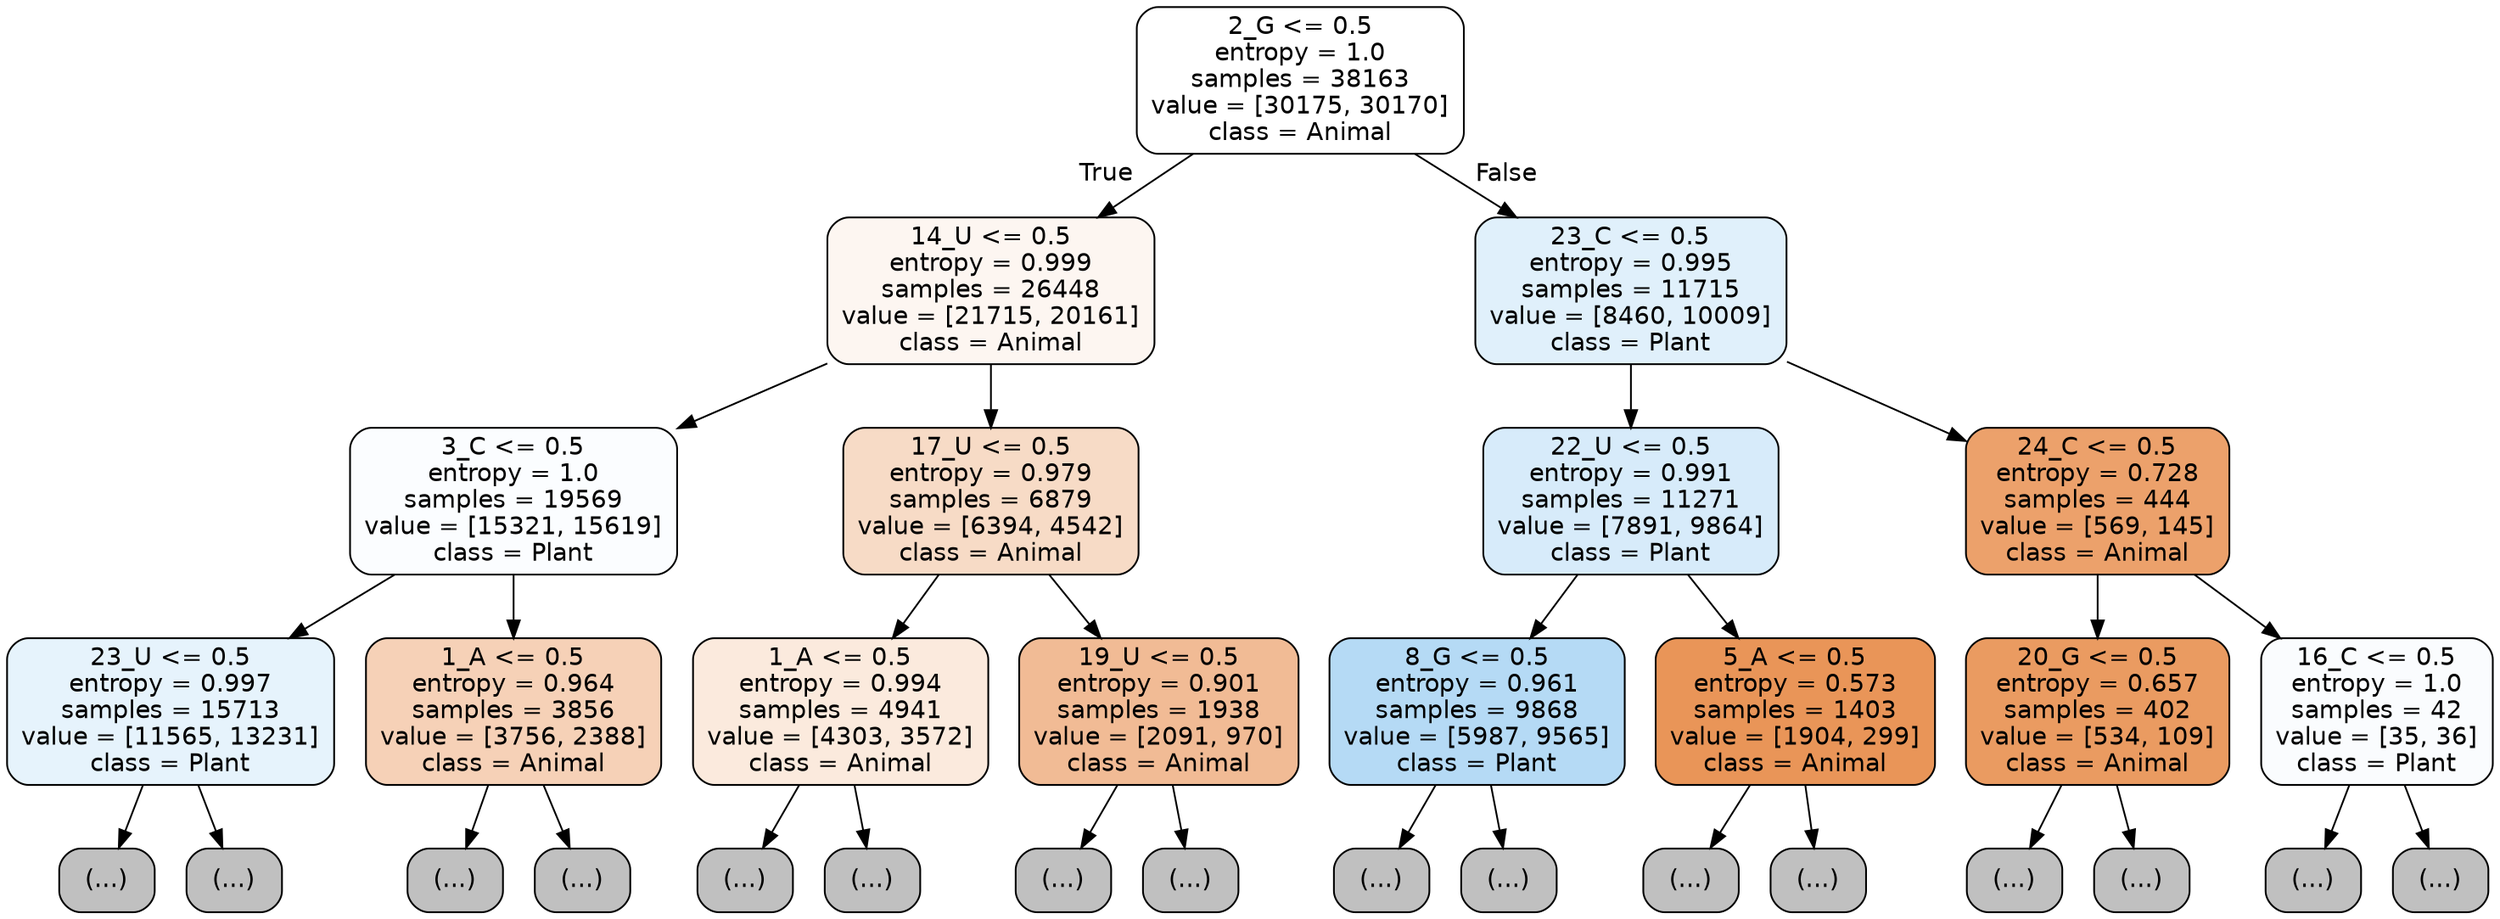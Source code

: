 digraph Tree {
node [shape=box, style="filled, rounded", color="black", fontname="helvetica"] ;
edge [fontname="helvetica"] ;
0 [label="2_G <= 0.5\nentropy = 1.0\nsamples = 38163\nvalue = [30175, 30170]\nclass = Animal", fillcolor="#ffffff"] ;
1 [label="14_U <= 0.5\nentropy = 0.999\nsamples = 26448\nvalue = [21715, 20161]\nclass = Animal", fillcolor="#fdf6f1"] ;
0 -> 1 [labeldistance=2.5, labelangle=45, headlabel="True"] ;
2 [label="3_C <= 0.5\nentropy = 1.0\nsamples = 19569\nvalue = [15321, 15619]\nclass = Plant", fillcolor="#fbfdff"] ;
1 -> 2 ;
3 [label="23_U <= 0.5\nentropy = 0.997\nsamples = 15713\nvalue = [11565, 13231]\nclass = Plant", fillcolor="#e6f3fc"] ;
2 -> 3 ;
4 [label="(...)", fillcolor="#C0C0C0"] ;
3 -> 4 ;
6731 [label="(...)", fillcolor="#C0C0C0"] ;
3 -> 6731 ;
7054 [label="1_A <= 0.5\nentropy = 0.964\nsamples = 3856\nvalue = [3756, 2388]\nclass = Animal", fillcolor="#f6d1b7"] ;
2 -> 7054 ;
7055 [label="(...)", fillcolor="#C0C0C0"] ;
7054 -> 7055 ;
8436 [label="(...)", fillcolor="#C0C0C0"] ;
7054 -> 8436 ;
8873 [label="17_U <= 0.5\nentropy = 0.979\nsamples = 6879\nvalue = [6394, 4542]\nclass = Animal", fillcolor="#f7dbc6"] ;
1 -> 8873 ;
8874 [label="1_A <= 0.5\nentropy = 0.994\nsamples = 4941\nvalue = [4303, 3572]\nclass = Animal", fillcolor="#fbeadd"] ;
8873 -> 8874 ;
8875 [label="(...)", fillcolor="#C0C0C0"] ;
8874 -> 8875 ;
10802 [label="(...)", fillcolor="#C0C0C0"] ;
8874 -> 10802 ;
11397 [label="19_U <= 0.5\nentropy = 0.901\nsamples = 1938\nvalue = [2091, 970]\nclass = Animal", fillcolor="#f1bb95"] ;
8873 -> 11397 ;
11398 [label="(...)", fillcolor="#C0C0C0"] ;
11397 -> 11398 ;
12087 [label="(...)", fillcolor="#C0C0C0"] ;
11397 -> 12087 ;
12350 [label="23_C <= 0.5\nentropy = 0.995\nsamples = 11715\nvalue = [8460, 10009]\nclass = Plant", fillcolor="#e0f0fb"] ;
0 -> 12350 [labeldistance=2.5, labelangle=-45, headlabel="False"] ;
12351 [label="22_U <= 0.5\nentropy = 0.991\nsamples = 11271\nvalue = [7891, 9864]\nclass = Plant", fillcolor="#d7ebfa"] ;
12350 -> 12351 ;
12352 [label="8_G <= 0.5\nentropy = 0.961\nsamples = 9868\nvalue = [5987, 9565]\nclass = Plant", fillcolor="#b5daf5"] ;
12351 -> 12352 ;
12353 [label="(...)", fillcolor="#C0C0C0"] ;
12352 -> 12353 ;
15184 [label="(...)", fillcolor="#C0C0C0"] ;
12352 -> 15184 ;
16377 [label="5_A <= 0.5\nentropy = 0.573\nsamples = 1403\nvalue = [1904, 299]\nclass = Animal", fillcolor="#e99558"] ;
12351 -> 16377 ;
16378 [label="(...)", fillcolor="#C0C0C0"] ;
16377 -> 16378 ;
16749 [label="(...)", fillcolor="#C0C0C0"] ;
16377 -> 16749 ;
16842 [label="24_C <= 0.5\nentropy = 0.728\nsamples = 444\nvalue = [569, 145]\nclass = Animal", fillcolor="#eca16b"] ;
12350 -> 16842 ;
16843 [label="20_G <= 0.5\nentropy = 0.657\nsamples = 402\nvalue = [534, 109]\nclass = Animal", fillcolor="#ea9b61"] ;
16842 -> 16843 ;
16844 [label="(...)", fillcolor="#C0C0C0"] ;
16843 -> 16844 ;
16959 [label="(...)", fillcolor="#C0C0C0"] ;
16843 -> 16959 ;
17008 [label="16_C <= 0.5\nentropy = 1.0\nsamples = 42\nvalue = [35, 36]\nclass = Plant", fillcolor="#fafcfe"] ;
16842 -> 17008 ;
17009 [label="(...)", fillcolor="#C0C0C0"] ;
17008 -> 17009 ;
17022 [label="(...)", fillcolor="#C0C0C0"] ;
17008 -> 17022 ;
}